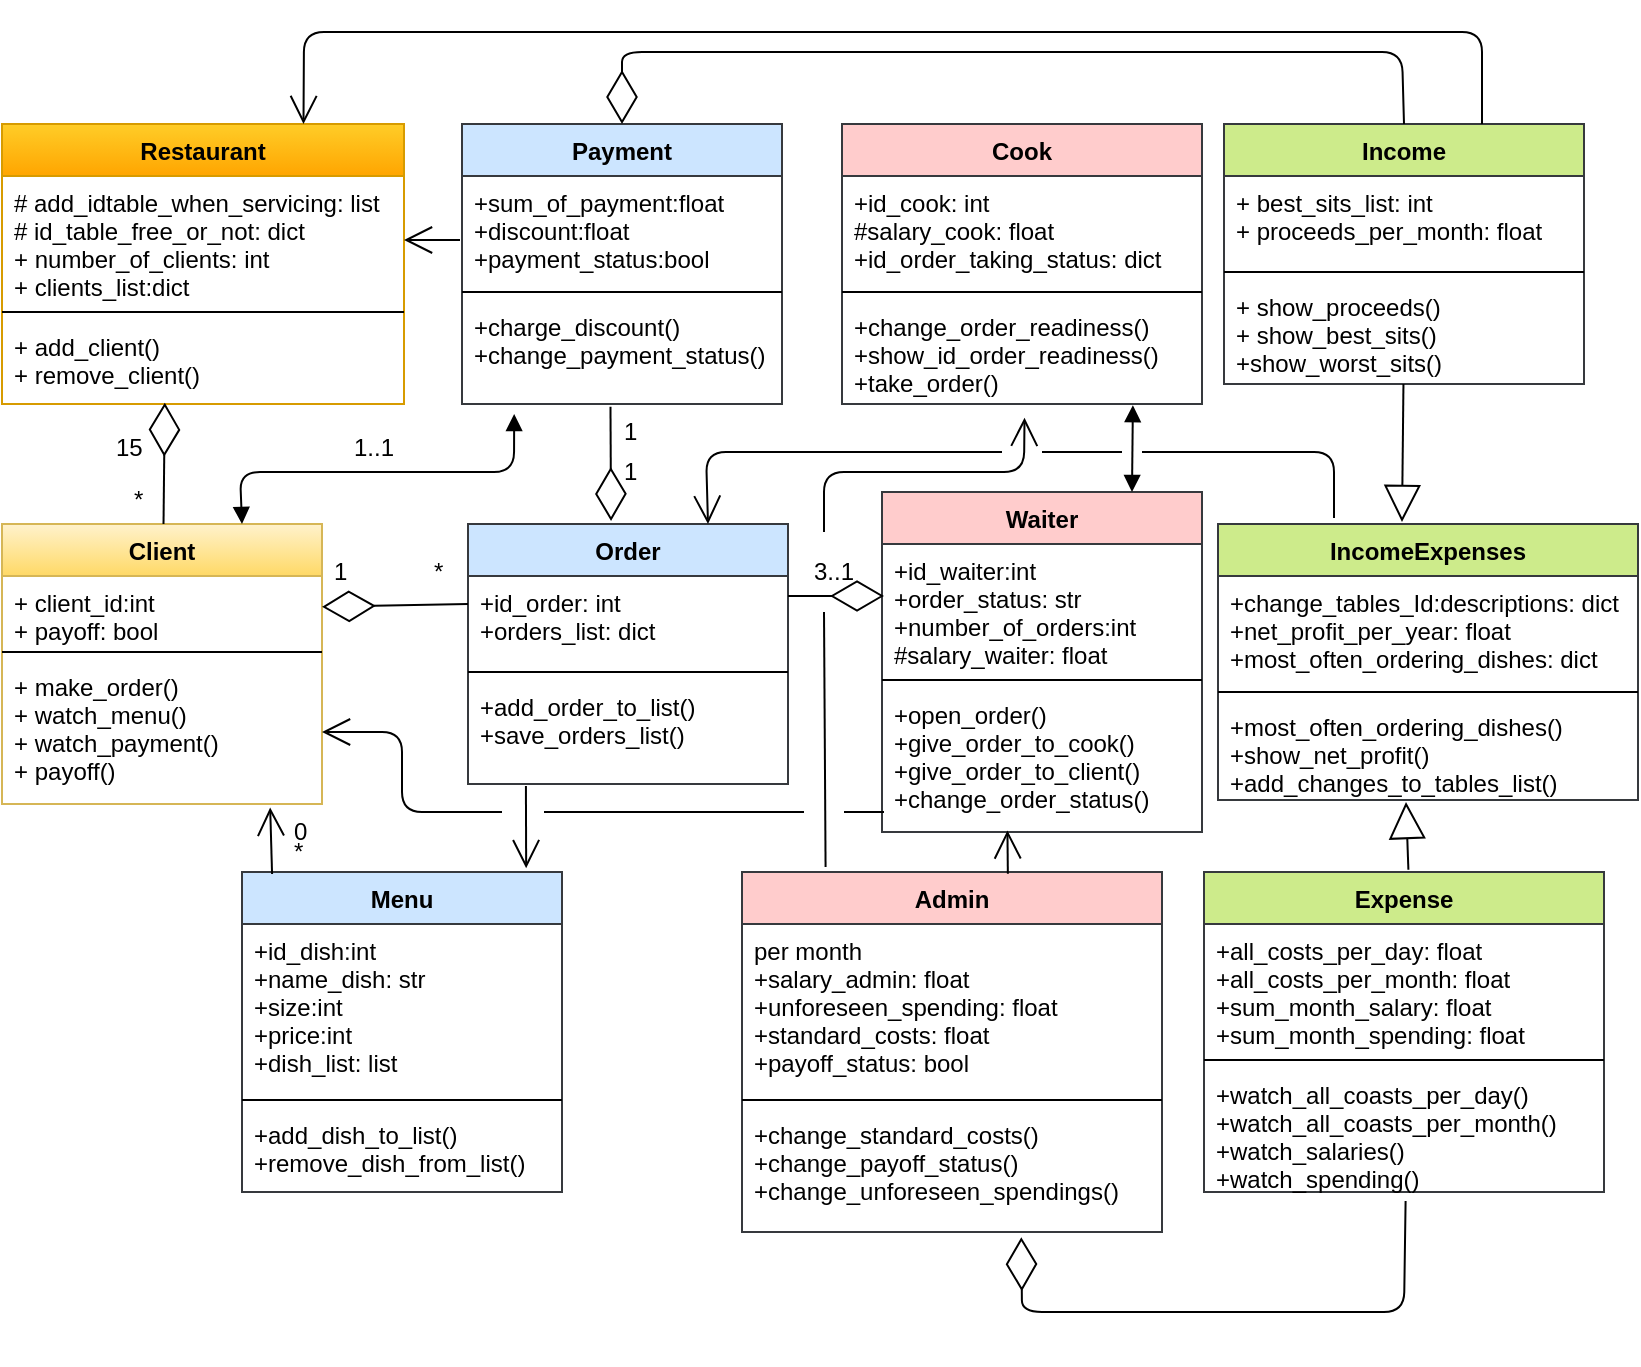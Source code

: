 <mxfile version="14.7.4" type="embed"><diagram id="23iRSUPoRavnBvh4doch" name="Page-1"><mxGraphModel dx="1086" dy="588" grid="1" gridSize="10" guides="1" tooltips="1" connect="1" arrows="1" fold="1" page="1" pageScale="1" pageWidth="827" pageHeight="1169" math="0" shadow="0"><root><mxCell id="0"/><mxCell id="1" parent="0"/><mxCell id="103" value="Restaurant " style="swimlane;fontStyle=1;align=center;verticalAlign=top;childLayout=stackLayout;horizontal=1;startSize=26;horizontalStack=0;resizeParent=1;resizeParentMax=0;resizeLast=0;collapsible=1;marginBottom=0;fillColor=#ffcd28;strokeColor=#d79b00;gradientColor=#ffa500;" parent="1" vertex="1"><mxGeometry x="9" y="216" width="201" height="140" as="geometry"/></mxCell><mxCell id="104" value="# add_idtable_when_servicing: list&#10;# id_table_free_or_not: dict&#10;+ number_of_clients: int&#10;+ clients_list:dict" style="text;strokeColor=none;fillColor=none;align=left;verticalAlign=top;spacingLeft=4;spacingRight=4;overflow=hidden;rotatable=0;points=[[0,0.5],[1,0.5]];portConstraint=eastwest;" parent="103" vertex="1"><mxGeometry y="26" width="201" height="64" as="geometry"/></mxCell><mxCell id="105" value="" style="line;strokeWidth=1;fillColor=none;align=left;verticalAlign=middle;spacingTop=-1;spacingLeft=3;spacingRight=3;rotatable=0;labelPosition=right;points=[];portConstraint=eastwest;" parent="103" vertex="1"><mxGeometry y="90" width="201" height="8" as="geometry"/></mxCell><mxCell id="106" value="+ add_client()&#10;+ remove_client()" style="text;strokeColor=none;fillColor=none;align=left;verticalAlign=top;spacingLeft=4;spacingRight=4;overflow=hidden;rotatable=0;points=[[0,0.5],[1,0.5]];portConstraint=eastwest;" parent="103" vertex="1"><mxGeometry y="98" width="201" height="42" as="geometry"/></mxCell><mxCell id="107" value="Client" style="swimlane;fontStyle=1;align=center;verticalAlign=top;childLayout=stackLayout;horizontal=1;startSize=26;horizontalStack=0;resizeParent=1;resizeParentMax=0;resizeLast=0;collapsible=1;marginBottom=0;fillColor=#fff2cc;strokeColor=#d6b656;gradientColor=#ffd966;" parent="1" vertex="1"><mxGeometry x="9" y="416" width="160" height="140" as="geometry"/></mxCell><mxCell id="108" value="+ client_id:int&#10;+ payoff: bool" style="text;strokeColor=none;fillColor=none;align=left;verticalAlign=top;spacingLeft=4;spacingRight=4;overflow=hidden;rotatable=0;points=[[0,0.5],[1,0.5]];portConstraint=eastwest;" parent="107" vertex="1"><mxGeometry y="26" width="160" height="34" as="geometry"/></mxCell><mxCell id="109" value="" style="line;strokeWidth=1;fillColor=none;align=left;verticalAlign=middle;spacingTop=-1;spacingLeft=3;spacingRight=3;rotatable=0;labelPosition=right;points=[];portConstraint=eastwest;" parent="107" vertex="1"><mxGeometry y="60" width="160" height="8" as="geometry"/></mxCell><mxCell id="110" value="+ make_order()&#10;+ watch_menu()&#10;+ watch_payment()&#10;+ payoff()" style="text;strokeColor=none;fillColor=none;align=left;verticalAlign=top;spacingLeft=4;spacingRight=4;overflow=hidden;rotatable=0;points=[[0,0.5],[1,0.5]];portConstraint=eastwest;" parent="107" vertex="1"><mxGeometry y="68" width="160" height="72" as="geometry"/></mxCell><mxCell id="111" value="" style="endArrow=diamondThin;endFill=0;endSize=24;html=1;entryX=0.405;entryY=0.985;entryDx=0;entryDy=0;entryPerimeter=0;" parent="1" source="107" target="106" edge="1"><mxGeometry width="160" relative="1" as="geometry"><mxPoint x="79" y="376" as="sourcePoint"/><mxPoint x="239" y="376" as="targetPoint"/></mxGeometry></mxCell><mxCell id="112" value="15" style="text;strokeColor=none;fillColor=none;align=left;verticalAlign=top;spacingLeft=4;spacingRight=4;overflow=hidden;rotatable=0;points=[[0,0.5],[1,0.5]];portConstraint=eastwest;" parent="1" vertex="1"><mxGeometry x="60" y="364" width="31" height="26" as="geometry"/></mxCell><mxCell id="113" value="*" style="text;strokeColor=none;fillColor=none;align=left;verticalAlign=top;spacingLeft=4;spacingRight=4;overflow=hidden;rotatable=0;points=[[0,0.5],[1,0.5]];portConstraint=eastwest;" parent="1" vertex="1"><mxGeometry x="69" y="390" width="21" height="26" as="geometry"/></mxCell><mxCell id="114" value="Order" style="swimlane;fontStyle=1;align=center;verticalAlign=top;childLayout=stackLayout;horizontal=1;startSize=26;horizontalStack=0;resizeParent=1;resizeParentMax=0;resizeLast=0;collapsible=1;marginBottom=0;fillColor=#cce5ff;strokeColor=#36393d;" parent="1" vertex="1"><mxGeometry x="242" y="416" width="160" height="130" as="geometry"/></mxCell><mxCell id="115" value="+id_order: int&#10;+orders_list: dict&#10;&#10;" style="text;strokeColor=none;fillColor=none;align=left;verticalAlign=top;spacingLeft=4;spacingRight=4;overflow=hidden;rotatable=0;points=[[0,0.5],[1,0.5]];portConstraint=eastwest;" parent="114" vertex="1"><mxGeometry y="26" width="160" height="44" as="geometry"/></mxCell><mxCell id="116" value="" style="line;strokeWidth=1;fillColor=none;align=left;verticalAlign=middle;spacingTop=-1;spacingLeft=3;spacingRight=3;rotatable=0;labelPosition=right;points=[];portConstraint=eastwest;" parent="114" vertex="1"><mxGeometry y="70" width="160" height="8" as="geometry"/></mxCell><mxCell id="117" value="+add_order_to_list()&#10;+save_orders_list()" style="text;strokeColor=none;fillColor=none;align=left;verticalAlign=top;spacingLeft=4;spacingRight=4;overflow=hidden;rotatable=0;points=[[0,0.5],[1,0.5]];portConstraint=eastwest;" parent="114" vertex="1"><mxGeometry y="78" width="160" height="52" as="geometry"/></mxCell><mxCell id="118" value="" style="endArrow=diamondThin;endFill=0;endSize=24;html=1;" parent="1" target="108" edge="1"><mxGeometry width="160" relative="1" as="geometry"><mxPoint x="242" y="456" as="sourcePoint"/><mxPoint x="429" y="346" as="targetPoint"/></mxGeometry></mxCell><mxCell id="119" value="1" style="text;strokeColor=none;fillColor=none;align=left;verticalAlign=top;spacingLeft=4;spacingRight=4;overflow=hidden;rotatable=0;points=[[0,0.5],[1,0.5]];portConstraint=eastwest;" parent="1" vertex="1"><mxGeometry x="169" y="426" width="100" height="26" as="geometry"/></mxCell><mxCell id="120" value="*" style="text;strokeColor=none;fillColor=none;align=left;verticalAlign=top;spacingLeft=4;spacingRight=4;overflow=hidden;rotatable=0;points=[[0,0.5],[1,0.5]];portConstraint=eastwest;" parent="1" vertex="1"><mxGeometry x="219" y="426" width="100" height="26" as="geometry"/></mxCell><mxCell id="121" value="Menu" style="swimlane;fontStyle=1;align=center;verticalAlign=top;childLayout=stackLayout;horizontal=1;startSize=26;horizontalStack=0;resizeParent=1;resizeParentMax=0;resizeLast=0;collapsible=1;marginBottom=0;fillColor=#cce5ff;strokeColor=#36393d;" parent="1" vertex="1"><mxGeometry x="129" y="590" width="160" height="160" as="geometry"/></mxCell><mxCell id="122" value="+id_dish:int&#10;+name_dish: str&#10;+size:int&#10;+price:int&#10;+dish_list: list&#10;&#10;" style="text;strokeColor=none;fillColor=none;align=left;verticalAlign=top;spacingLeft=4;spacingRight=4;overflow=hidden;rotatable=0;points=[[0,0.5],[1,0.5]];portConstraint=eastwest;" parent="121" vertex="1"><mxGeometry y="26" width="160" height="84" as="geometry"/></mxCell><mxCell id="123" value="" style="line;strokeWidth=1;fillColor=none;align=left;verticalAlign=middle;spacingTop=-1;spacingLeft=3;spacingRight=3;rotatable=0;labelPosition=right;points=[];portConstraint=eastwest;" parent="121" vertex="1"><mxGeometry y="110" width="160" height="8" as="geometry"/></mxCell><mxCell id="124" value="+add_dish_to_list()&#10;+remove_dish_from_list()" style="text;strokeColor=none;fillColor=none;align=left;verticalAlign=top;spacingLeft=4;spacingRight=4;overflow=hidden;rotatable=0;points=[[0,0.5],[1,0.5]];portConstraint=eastwest;" parent="121" vertex="1"><mxGeometry y="118" width="160" height="42" as="geometry"/></mxCell><mxCell id="125" value="" style="endArrow=open;endFill=1;endSize=12;html=1;entryX=0.838;entryY=1.025;entryDx=0;entryDy=0;entryPerimeter=0;exitX=0.094;exitY=0.006;exitDx=0;exitDy=0;exitPerimeter=0;" parent="1" source="121" target="110" edge="1"><mxGeometry width="160" relative="1" as="geometry"><mxPoint x="149" y="556" as="sourcePoint"/><mxPoint x="99" y="596" as="targetPoint"/></mxGeometry></mxCell><mxCell id="126" value="0" style="text;strokeColor=none;fillColor=none;align=left;verticalAlign=top;spacingLeft=4;spacingRight=4;overflow=hidden;rotatable=0;points=[[0,0.5],[1,0.5]];portConstraint=eastwest;" parent="1" vertex="1"><mxGeometry x="149" y="556" width="20" height="26" as="geometry"/></mxCell><mxCell id="127" value="*" style="text;strokeColor=none;fillColor=none;align=left;verticalAlign=top;spacingLeft=4;spacingRight=4;overflow=hidden;rotatable=0;points=[[0,0.5],[1,0.5]];portConstraint=eastwest;" parent="1" vertex="1"><mxGeometry x="149" y="566" width="20" height="26" as="geometry"/></mxCell><mxCell id="135" value="Payment" style="swimlane;fontStyle=1;align=center;verticalAlign=top;childLayout=stackLayout;horizontal=1;startSize=26;horizontalStack=0;resizeParent=1;resizeParentMax=0;resizeLast=0;collapsible=1;marginBottom=0;fillColor=#cce5ff;strokeColor=#36393d;" parent="1" vertex="1"><mxGeometry x="239" y="216" width="160" height="140" as="geometry"/></mxCell><mxCell id="136" value="+sum_of_payment:float&#10;+discount:float&#10;+payment_status:bool" style="text;strokeColor=none;fillColor=none;align=left;verticalAlign=top;spacingLeft=4;spacingRight=4;overflow=hidden;rotatable=0;points=[[0,0.5],[1,0.5]];portConstraint=eastwest;" parent="135" vertex="1"><mxGeometry y="26" width="160" height="54" as="geometry"/></mxCell><mxCell id="137" value="" style="line;strokeWidth=1;fillColor=none;align=left;verticalAlign=middle;spacingTop=-1;spacingLeft=3;spacingRight=3;rotatable=0;labelPosition=right;points=[];portConstraint=eastwest;" parent="135" vertex="1"><mxGeometry y="80" width="160" height="8" as="geometry"/></mxCell><mxCell id="138" value="+charge_discount()&#10;+change_payment_status()" style="text;strokeColor=none;fillColor=none;align=left;verticalAlign=top;spacingLeft=4;spacingRight=4;overflow=hidden;rotatable=0;points=[[0,0.5],[1,0.5]];portConstraint=eastwest;" parent="135" vertex="1"><mxGeometry y="88" width="160" height="52" as="geometry"/></mxCell><mxCell id="139" value="" style="endArrow=block;startArrow=block;endFill=1;startFill=1;html=1;entryX=0.163;entryY=1.096;entryDx=0;entryDy=0;exitX=0.75;exitY=0;exitDx=0;exitDy=0;entryPerimeter=0;" parent="1" source="107" target="138" edge="1"><mxGeometry width="160" relative="1" as="geometry"><mxPoint x="149" y="376" as="sourcePoint"/><mxPoint x="329" y="376" as="targetPoint"/><Array as="points"><mxPoint x="128" y="390"/><mxPoint x="200" y="390"/><mxPoint x="265" y="390"/></Array></mxGeometry></mxCell><mxCell id="140" value="1..1" style="text;strokeColor=none;fillColor=none;align=left;verticalAlign=top;spacingLeft=4;spacingRight=4;overflow=hidden;rotatable=0;points=[[0,0.5],[1,0.5]];portConstraint=eastwest;" parent="1" vertex="1"><mxGeometry x="179" y="364" width="100" height="26" as="geometry"/></mxCell><mxCell id="143" value="1" style="text;strokeColor=none;fillColor=none;align=left;verticalAlign=top;spacingLeft=4;spacingRight=4;overflow=hidden;rotatable=0;points=[[0,0.5],[1,0.5]];portConstraint=eastwest;" parent="1" vertex="1"><mxGeometry x="314" y="356" width="100" height="26" as="geometry"/></mxCell><mxCell id="144" value="1" style="text;strokeColor=none;fillColor=none;align=left;verticalAlign=top;spacingLeft=4;spacingRight=4;overflow=hidden;rotatable=0;points=[[0,0.5],[1,0.5]];portConstraint=eastwest;" parent="1" vertex="1"><mxGeometry x="314" y="376" width="100" height="26" as="geometry"/></mxCell><mxCell id="145" value="Waiter" style="swimlane;fontStyle=1;align=center;verticalAlign=top;childLayout=stackLayout;horizontal=1;startSize=26;horizontalStack=0;resizeParent=1;resizeParentMax=0;resizeLast=0;collapsible=1;marginBottom=0;fillColor=#ffcccc;strokeColor=#36393d;" parent="1" vertex="1"><mxGeometry x="449" y="400" width="160" height="170" as="geometry"/></mxCell><mxCell id="146" value="+id_waiter:int&#10;+order_status: str&#10;+number_of_orders:int&#10;#salary_waiter: float" style="text;strokeColor=none;fillColor=none;align=left;verticalAlign=top;spacingLeft=4;spacingRight=4;overflow=hidden;rotatable=0;points=[[0,0.5],[1,0.5]];portConstraint=eastwest;" parent="145" vertex="1"><mxGeometry y="26" width="160" height="64" as="geometry"/></mxCell><mxCell id="147" value="" style="line;strokeWidth=1;fillColor=none;align=left;verticalAlign=middle;spacingTop=-1;spacingLeft=3;spacingRight=3;rotatable=0;labelPosition=right;points=[];portConstraint=eastwest;" parent="145" vertex="1"><mxGeometry y="90" width="160" height="8" as="geometry"/></mxCell><mxCell id="148" value="+open_order()&#10;+give_order_to_cook()&#10;+give_order_to_client()&#10;+change_order_status()" style="text;strokeColor=none;fillColor=none;align=left;verticalAlign=top;spacingLeft=4;spacingRight=4;overflow=hidden;rotatable=0;points=[[0,0.5],[1,0.5]];portConstraint=eastwest;" parent="145" vertex="1"><mxGeometry y="98" width="160" height="72" as="geometry"/></mxCell><mxCell id="149" value="" style="endArrow=diamondThin;endFill=0;endSize=24;html=1;" parent="1" edge="1"><mxGeometry width="160" relative="1" as="geometry"><mxPoint x="402" y="452" as="sourcePoint"/><mxPoint x="450" y="452" as="targetPoint"/></mxGeometry></mxCell><mxCell id="150" value="3..1" style="text;strokeColor=none;fillColor=none;align=left;verticalAlign=top;spacingLeft=4;spacingRight=4;overflow=hidden;rotatable=0;points=[[0,0.5],[1,0.5]];portConstraint=eastwest;" parent="1" vertex="1"><mxGeometry x="409" y="426" width="31" height="26" as="geometry"/></mxCell><mxCell id="152" value="" style="endArrow=open;endFill=1;endSize=12;html=1;entryX=1;entryY=0.5;entryDx=0;entryDy=0;" parent="1" target="104" edge="1"><mxGeometry width="160" relative="1" as="geometry"><mxPoint x="238" y="274" as="sourcePoint"/><mxPoint x="210" y="281" as="targetPoint"/></mxGeometry></mxCell><mxCell id="153" value="Cook" style="swimlane;fontStyle=1;align=center;verticalAlign=top;childLayout=stackLayout;horizontal=1;startSize=26;horizontalStack=0;resizeParent=1;resizeParentMax=0;resizeLast=0;collapsible=1;marginBottom=0;fillColor=#ffcccc;strokeColor=#36393d;" parent="1" vertex="1"><mxGeometry x="429" y="216" width="180" height="140" as="geometry"/></mxCell><mxCell id="154" value="+id_cook: int&#10;#salary_cook: float&#10;+id_order_taking_status: dict&#10;&#10;" style="text;strokeColor=none;fillColor=none;align=left;verticalAlign=top;spacingLeft=4;spacingRight=4;overflow=hidden;rotatable=0;points=[[0,0.5],[1,0.5]];portConstraint=eastwest;" parent="153" vertex="1"><mxGeometry y="26" width="180" height="54" as="geometry"/></mxCell><mxCell id="155" value="" style="line;strokeWidth=1;fillColor=none;align=left;verticalAlign=middle;spacingTop=-1;spacingLeft=3;spacingRight=3;rotatable=0;labelPosition=right;points=[];portConstraint=eastwest;" parent="153" vertex="1"><mxGeometry y="80" width="180" height="8" as="geometry"/></mxCell><mxCell id="156" value="+change_order_readiness()&#10;+show_id_order_readiness()&#10;+take_order()" style="text;strokeColor=none;fillColor=none;align=left;verticalAlign=top;spacingLeft=4;spacingRight=4;overflow=hidden;rotatable=0;points=[[0,0.5],[1,0.5]];portConstraint=eastwest;" parent="153" vertex="1"><mxGeometry y="88" width="180" height="52" as="geometry"/></mxCell><mxCell id="157" value="Income" style="swimlane;fontStyle=1;align=center;verticalAlign=top;childLayout=stackLayout;horizontal=1;startSize=26;horizontalStack=0;resizeParent=1;resizeParentMax=0;resizeLast=0;collapsible=1;marginBottom=0;fillColor=#cdeb8b;strokeColor=#36393d;" parent="1" vertex="1"><mxGeometry x="620" y="216" width="180" height="130" as="geometry"/></mxCell><mxCell id="158" value="+ best_sits_list: int&#10;+ proceeds_per_month: float" style="text;strokeColor=none;fillColor=none;align=left;verticalAlign=top;spacingLeft=4;spacingRight=4;overflow=hidden;rotatable=0;points=[[0,0.5],[1,0.5]];portConstraint=eastwest;" parent="157" vertex="1"><mxGeometry y="26" width="180" height="44" as="geometry"/></mxCell><mxCell id="159" value="" style="line;strokeWidth=1;fillColor=none;align=left;verticalAlign=middle;spacingTop=-1;spacingLeft=3;spacingRight=3;rotatable=0;labelPosition=right;points=[];portConstraint=eastwest;" parent="157" vertex="1"><mxGeometry y="70" width="180" height="8" as="geometry"/></mxCell><mxCell id="160" value="+ show_proceeds()&#10;+ show_best_sits()&#10;+show_worst_sits()" style="text;strokeColor=none;fillColor=none;align=left;verticalAlign=top;spacingLeft=4;spacingRight=4;overflow=hidden;rotatable=0;points=[[0,0.5],[1,0.5]];portConstraint=eastwest;" parent="157" vertex="1"><mxGeometry y="78" width="180" height="52" as="geometry"/></mxCell><mxCell id="161" value="Admin" style="swimlane;fontStyle=1;align=center;verticalAlign=top;childLayout=stackLayout;horizontal=1;startSize=26;horizontalStack=0;resizeParent=1;resizeParentMax=0;resizeLast=0;collapsible=1;marginBottom=0;fillColor=#ffcccc;strokeColor=#36393d;" parent="1" vertex="1"><mxGeometry x="379" y="590" width="210" height="180" as="geometry"/></mxCell><mxCell id="162" value="                  per month&#10;+salary_admin: float&#10;+unforeseen_spending: float&#10;+standard_costs: float&#10;+payoff_status: bool&#10;" style="text;strokeColor=none;fillColor=none;align=left;verticalAlign=top;spacingLeft=4;spacingRight=4;overflow=hidden;rotatable=0;points=[[0,0.5],[1,0.5]];portConstraint=eastwest;" parent="161" vertex="1"><mxGeometry y="26" width="210" height="84" as="geometry"/></mxCell><mxCell id="163" value="" style="line;strokeWidth=1;fillColor=none;align=left;verticalAlign=middle;spacingTop=-1;spacingLeft=3;spacingRight=3;rotatable=0;labelPosition=right;points=[];portConstraint=eastwest;" parent="161" vertex="1"><mxGeometry y="110" width="210" height="8" as="geometry"/></mxCell><mxCell id="164" value="+change_standard_costs()&#10;+change_payoff_status()&#10;+change_unforeseen_spendings()" style="text;strokeColor=none;fillColor=none;align=left;verticalAlign=top;spacingLeft=4;spacingRight=4;overflow=hidden;rotatable=0;points=[[0,0.5],[1,0.5]];portConstraint=eastwest;" parent="161" vertex="1"><mxGeometry y="118" width="210" height="62" as="geometry"/></mxCell><mxCell id="165" value="Expense" style="swimlane;fontStyle=1;align=center;verticalAlign=top;childLayout=stackLayout;horizontal=1;startSize=26;horizontalStack=0;resizeParent=1;resizeParentMax=0;resizeLast=0;collapsible=1;marginBottom=0;fillColor=#cdeb8b;strokeColor=#36393d;" parent="1" vertex="1"><mxGeometry x="610" y="590" width="200" height="160" as="geometry"/></mxCell><mxCell id="166" value="+all_costs_per_day: float&#10;+all_costs_per_month: float&#10;+sum_month_salary: float&#10;+sum_month_spending: float&#10; " style="text;strokeColor=none;fillColor=none;align=left;verticalAlign=top;spacingLeft=4;spacingRight=4;overflow=hidden;rotatable=0;points=[[0,0.5],[1,0.5]];portConstraint=eastwest;" parent="165" vertex="1"><mxGeometry y="26" width="200" height="64" as="geometry"/></mxCell><mxCell id="167" value="" style="line;strokeWidth=1;fillColor=none;align=left;verticalAlign=middle;spacingTop=-1;spacingLeft=3;spacingRight=3;rotatable=0;labelPosition=right;points=[];portConstraint=eastwest;" parent="165" vertex="1"><mxGeometry y="90" width="200" height="8" as="geometry"/></mxCell><mxCell id="168" value="+watch_all_coasts_per_day()&#10;+watch_all_coasts_per_month()&#10;+watch_salaries()&#10;+watch_spending()&#10;" style="text;strokeColor=none;fillColor=none;align=left;verticalAlign=top;spacingLeft=4;spacingRight=4;overflow=hidden;rotatable=0;points=[[0,0.5],[1,0.5]];portConstraint=eastwest;" parent="165" vertex="1"><mxGeometry y="98" width="200" height="62" as="geometry"/></mxCell><mxCell id="169" value="IncomeExpenses" style="swimlane;fontStyle=1;align=center;verticalAlign=top;childLayout=stackLayout;horizontal=1;startSize=26;horizontalStack=0;resizeParent=1;resizeParentMax=0;resizeLast=0;collapsible=1;marginBottom=0;fillColor=#cdeb8b;strokeColor=#36393d;" parent="1" vertex="1"><mxGeometry x="617" y="416" width="210" height="138" as="geometry"/></mxCell><mxCell id="170" value="+change_tables_Id:descriptions: dict&#10;+net_profit_per_year: float&#10;+most_often_ordering_dishes: dict " style="text;strokeColor=none;fillColor=none;align=left;verticalAlign=top;spacingLeft=4;spacingRight=4;overflow=hidden;rotatable=0;points=[[0,0.5],[1,0.5]];portConstraint=eastwest;" parent="169" vertex="1"><mxGeometry y="26" width="210" height="54" as="geometry"/></mxCell><mxCell id="171" value="" style="line;strokeWidth=1;fillColor=none;align=left;verticalAlign=middle;spacingTop=-1;spacingLeft=3;spacingRight=3;rotatable=0;labelPosition=right;points=[];portConstraint=eastwest;" parent="169" vertex="1"><mxGeometry y="80" width="210" height="8" as="geometry"/></mxCell><mxCell id="172" value="+most_often_ordering_dishes()&#10;+show_net_profit()&#10;+add_changes_to_tables_list()" style="text;strokeColor=none;fillColor=none;align=left;verticalAlign=top;spacingLeft=4;spacingRight=4;overflow=hidden;rotatable=0;points=[[0,0.5],[1,0.5]];portConstraint=eastwest;" parent="169" vertex="1"><mxGeometry y="88" width="210" height="50" as="geometry"/></mxCell><mxCell id="173" value="" style="endArrow=block;endSize=16;endFill=0;html=1;exitX=0.511;exitY=-0.007;exitDx=0;exitDy=0;exitPerimeter=0;" parent="1" source="165" edge="1"><mxGeometry x="-0.564" y="60" width="160" relative="1" as="geometry"><mxPoint x="589" y="740" as="sourcePoint"/><mxPoint x="711" y="555" as="targetPoint"/><mxPoint as="offset"/></mxGeometry></mxCell><mxCell id="174" value="" style="endArrow=block;endSize=16;endFill=0;html=1;" parent="1" source="160" edge="1"><mxGeometry x="-0.564" y="60" width="160" relative="1" as="geometry"><mxPoint x="769.32" y="376" as="sourcePoint"/><mxPoint x="709" y="415" as="targetPoint"/><mxPoint as="offset"/></mxGeometry></mxCell><mxCell id="179" value="" style="endArrow=none;html=1;exitX=0.199;exitY=-0.014;exitDx=0;exitDy=0;exitPerimeter=0;" parent="1" source="161" edge="1"><mxGeometry width="50" height="50" relative="1" as="geometry"><mxPoint x="429" y="590" as="sourcePoint"/><mxPoint x="420" y="460" as="targetPoint"/></mxGeometry></mxCell><mxCell id="180" value="" style="endArrow=open;endFill=1;endSize=12;html=1;entryX=0.507;entryY=1.132;entryDx=0;entryDy=0;entryPerimeter=0;" parent="1" target="156" edge="1"><mxGeometry width="160" relative="1" as="geometry"><mxPoint x="420" y="420" as="sourcePoint"/><mxPoint x="609" y="380" as="targetPoint"/><Array as="points"><mxPoint x="420" y="390"/><mxPoint x="520" y="390"/></Array></mxGeometry></mxCell><mxCell id="182" value="" style="endArrow=open;endFill=1;endSize=12;html=1;exitX=0.633;exitY=0.005;exitDx=0;exitDy=0;exitPerimeter=0;entryX=0.392;entryY=0.989;entryDx=0;entryDy=0;entryPerimeter=0;" parent="1" source="161" target="148" edge="1"><mxGeometry width="160" relative="1" as="geometry"><mxPoint x="639" y="480" as="sourcePoint"/><mxPoint x="508" y="569" as="targetPoint"/></mxGeometry></mxCell><mxCell id="184" value="" style="endArrow=diamondThin;endFill=0;endSize=24;html=1;exitX=0.464;exitY=1.027;exitDx=0;exitDy=0;exitPerimeter=0;entryX=0.447;entryY=-0.012;entryDx=0;entryDy=0;entryPerimeter=0;" parent="1" source="138" target="114" edge="1"><mxGeometry width="160" relative="1" as="geometry"><mxPoint x="329" y="420" as="sourcePoint"/><mxPoint x="489" y="420" as="targetPoint"/></mxGeometry></mxCell><mxCell id="185" value="" style="endArrow=diamondThin;endFill=0;endSize=24;html=1;exitX=0.5;exitY=0;exitDx=0;exitDy=0;entryX=0.5;entryY=0;entryDx=0;entryDy=0;" parent="1" source="157" target="135" edge="1"><mxGeometry width="160" relative="1" as="geometry"><mxPoint x="579" y="160" as="sourcePoint"/><mxPoint x="339" y="160" as="targetPoint"/><Array as="points"><mxPoint x="709" y="180"/><mxPoint x="319" y="180"/></Array></mxGeometry></mxCell><mxCell id="189" value="" style="endArrow=block;startArrow=block;endFill=1;startFill=1;html=1;exitX=0.808;exitY=1.011;exitDx=0;exitDy=0;exitPerimeter=0;" parent="1" source="156" edge="1"><mxGeometry width="160" relative="1" as="geometry"><mxPoint x="581" y="356" as="sourcePoint"/><mxPoint x="574" y="400" as="targetPoint"/></mxGeometry></mxCell><mxCell id="190" value="" style="endArrow=open;endFill=1;endSize=12;html=1;entryX=1;entryY=0.5;entryDx=0;entryDy=0;" parent="1" target="110" edge="1"><mxGeometry width="160" relative="1" as="geometry"><mxPoint x="259" y="560" as="sourcePoint"/><mxPoint x="369" y="550" as="targetPoint"/><Array as="points"><mxPoint x="209" y="560"/><mxPoint x="209" y="520"/></Array></mxGeometry></mxCell><mxCell id="191" value="" style="endArrow=none;html=1;" parent="1" edge="1"><mxGeometry width="50" height="50" relative="1" as="geometry"><mxPoint x="280" y="560" as="sourcePoint"/><mxPoint x="410" y="560" as="targetPoint"/></mxGeometry></mxCell><mxCell id="192" value="" style="endArrow=none;html=1;" parent="1" edge="1"><mxGeometry width="50" height="50" relative="1" as="geometry"><mxPoint x="430" y="560" as="sourcePoint"/><mxPoint x="450" y="560" as="targetPoint"/></mxGeometry></mxCell><mxCell id="194" value="" style="endArrow=diamondThin;endFill=0;endSize=24;html=1;exitX=0.504;exitY=1.072;exitDx=0;exitDy=0;exitPerimeter=0;entryX=0.665;entryY=1.042;entryDx=0;entryDy=0;entryPerimeter=0;" parent="1" source="168" target="164" edge="1"><mxGeometry width="160" relative="1" as="geometry"><mxPoint x="619" y="840" as="sourcePoint"/><mxPoint x="519" y="840" as="targetPoint"/><Array as="points"><mxPoint x="710" y="810"/><mxPoint x="519" y="810"/></Array></mxGeometry></mxCell><mxCell id="196" value="" style="endArrow=open;endFill=1;endSize=12;html=1;entryX=0.75;entryY=0;entryDx=0;entryDy=0;" parent="1" target="114" edge="1"><mxGeometry width="160" relative="1" as="geometry"><mxPoint x="509" y="380" as="sourcePoint"/><mxPoint x="379" y="380" as="targetPoint"/><Array as="points"><mxPoint x="361" y="380"/></Array></mxGeometry></mxCell><mxCell id="197" value="" style="endArrow=none;html=1;" parent="1" edge="1"><mxGeometry width="50" height="50" relative="1" as="geometry"><mxPoint x="529" y="380" as="sourcePoint"/><mxPoint x="569" y="380" as="targetPoint"/></mxGeometry></mxCell><mxCell id="198" value="" style="endArrow=none;html=1;" parent="1" edge="1"><mxGeometry width="50" height="50" relative="1" as="geometry"><mxPoint x="579" y="380" as="sourcePoint"/><mxPoint x="675" y="413" as="targetPoint"/><Array as="points"><mxPoint x="675" y="380"/></Array></mxGeometry></mxCell><mxCell id="201" value="" style="endArrow=open;endFill=1;endSize=12;html=1;entryX=0.75;entryY=0;entryDx=0;entryDy=0;" parent="1" target="103" edge="1"><mxGeometry width="160" relative="1" as="geometry"><mxPoint x="749" y="216" as="sourcePoint"/><mxPoint x="150" y="170" as="targetPoint"/><Array as="points"><mxPoint x="749" y="170"/><mxPoint x="160" y="170"/></Array></mxGeometry></mxCell><mxCell id="202" value="" style="endArrow=open;endFill=1;endSize=12;html=1;exitX=0.181;exitY=1.019;exitDx=0;exitDy=0;exitPerimeter=0;entryX=0.888;entryY=-0.012;entryDx=0;entryDy=0;entryPerimeter=0;" edge="1" parent="1" source="117" target="121"><mxGeometry width="160" relative="1" as="geometry"><mxPoint x="220" y="790" as="sourcePoint"/><mxPoint x="380" y="790" as="targetPoint"/></mxGeometry></mxCell></root></mxGraphModel></diagram></mxfile>